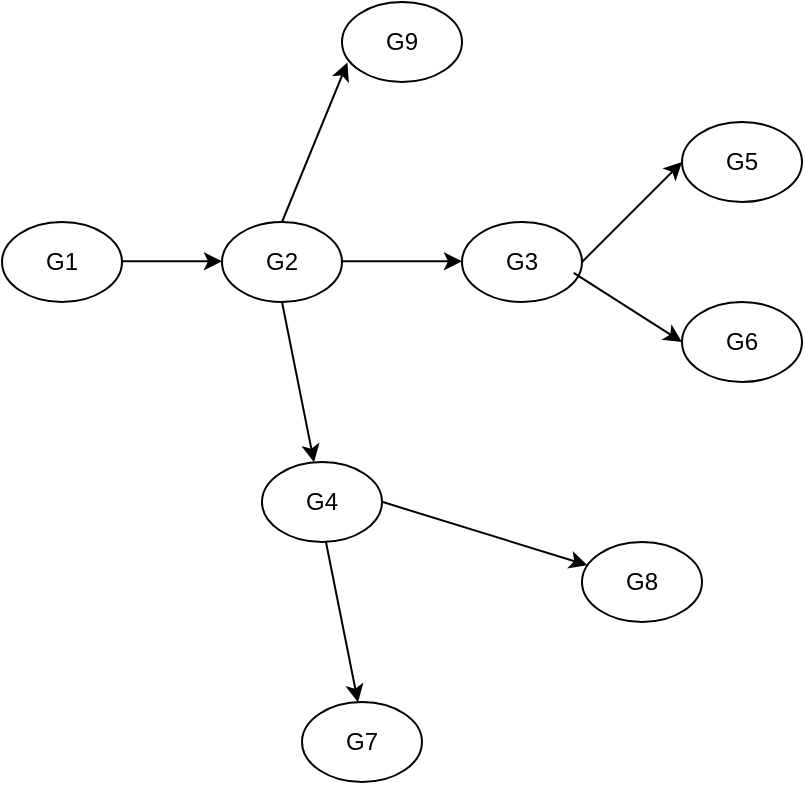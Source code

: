 <mxfile version="13.3.0" type="github">
  <diagram id="SI-UAyGJUX2k1_hjnq8z" name="Page-1">
    <mxGraphModel dx="961" dy="568" grid="1" gridSize="10" guides="1" tooltips="1" connect="1" arrows="1" fold="1" page="1" pageScale="1" pageWidth="850" pageHeight="1100" math="0" shadow="0">
      <root>
        <mxCell id="0" />
        <mxCell id="1" parent="0" />
        <mxCell id="P8JLB_Wf0Og4M8j2H3jj-1" value="G1" style="ellipse;whiteSpace=wrap;html=1;" parent="1" vertex="1">
          <mxGeometry x="160" y="310" width="60" height="40" as="geometry" />
        </mxCell>
        <mxCell id="P8JLB_Wf0Og4M8j2H3jj-3" value="G2" style="ellipse;whiteSpace=wrap;html=1;" parent="1" vertex="1">
          <mxGeometry x="270" y="310" width="60" height="40" as="geometry" />
        </mxCell>
        <mxCell id="P8JLB_Wf0Og4M8j2H3jj-4" value="G3" style="ellipse;whiteSpace=wrap;html=1;" parent="1" vertex="1">
          <mxGeometry x="390" y="310" width="60" height="40" as="geometry" />
        </mxCell>
        <mxCell id="P8JLB_Wf0Og4M8j2H3jj-5" value="G4" style="ellipse;whiteSpace=wrap;html=1;" parent="1" vertex="1">
          <mxGeometry x="290" y="430" width="60" height="40" as="geometry" />
        </mxCell>
        <mxCell id="P8JLB_Wf0Og4M8j2H3jj-6" value="" style="endArrow=classic;html=1;" parent="1" target="P8JLB_Wf0Og4M8j2H3jj-5" edge="1">
          <mxGeometry width="50" height="50" relative="1" as="geometry">
            <mxPoint x="300" y="350" as="sourcePoint" />
            <mxPoint x="340" y="410" as="targetPoint" />
          </mxGeometry>
        </mxCell>
        <mxCell id="P8JLB_Wf0Og4M8j2H3jj-8" value="" style="endArrow=classic;html=1;" parent="1" edge="1">
          <mxGeometry width="50" height="50" relative="1" as="geometry">
            <mxPoint x="330" y="329.66" as="sourcePoint" />
            <mxPoint x="390" y="329.66" as="targetPoint" />
          </mxGeometry>
        </mxCell>
        <mxCell id="P8JLB_Wf0Og4M8j2H3jj-9" value="G6" style="ellipse;whiteSpace=wrap;html=1;" parent="1" vertex="1">
          <mxGeometry x="500" y="350" width="60" height="40" as="geometry" />
        </mxCell>
        <mxCell id="P8JLB_Wf0Og4M8j2H3jj-10" value="G5" style="ellipse;whiteSpace=wrap;html=1;" parent="1" vertex="1">
          <mxGeometry x="500" y="260" width="60" height="40" as="geometry" />
        </mxCell>
        <mxCell id="P8JLB_Wf0Og4M8j2H3jj-11" value="" style="endArrow=classic;html=1;" parent="1" edge="1">
          <mxGeometry width="50" height="50" relative="1" as="geometry">
            <mxPoint x="450" y="330" as="sourcePoint" />
            <mxPoint x="500" y="280" as="targetPoint" />
          </mxGeometry>
        </mxCell>
        <mxCell id="P8JLB_Wf0Og4M8j2H3jj-12" value="" style="endArrow=classic;html=1;exitX=0.931;exitY=0.636;exitDx=0;exitDy=0;exitPerimeter=0;" parent="1" edge="1" source="P8JLB_Wf0Og4M8j2H3jj-4">
          <mxGeometry width="50" height="50" relative="1" as="geometry">
            <mxPoint x="440" y="340" as="sourcePoint" />
            <mxPoint x="500" y="370" as="targetPoint" />
          </mxGeometry>
        </mxCell>
        <mxCell id="P8JLB_Wf0Og4M8j2H3jj-13" value="" style="endArrow=classic;html=1;" parent="1" edge="1">
          <mxGeometry width="50" height="50" relative="1" as="geometry">
            <mxPoint x="220" y="329.66" as="sourcePoint" />
            <mxPoint x="270" y="329.66" as="targetPoint" />
          </mxGeometry>
        </mxCell>
        <mxCell id="3_Hqjy2Br-6VLhL3q8H--1" value="G7" style="ellipse;whiteSpace=wrap;html=1;" vertex="1" parent="1">
          <mxGeometry x="310" y="550" width="60" height="40" as="geometry" />
        </mxCell>
        <mxCell id="3_Hqjy2Br-6VLhL3q8H--2" value="G8" style="ellipse;whiteSpace=wrap;html=1;" vertex="1" parent="1">
          <mxGeometry x="450" y="470" width="60" height="40" as="geometry" />
        </mxCell>
        <mxCell id="3_Hqjy2Br-6VLhL3q8H--3" value="" style="endArrow=classic;html=1;" edge="1" parent="1">
          <mxGeometry width="50" height="50" relative="1" as="geometry">
            <mxPoint x="321.98" y="470" as="sourcePoint" />
            <mxPoint x="338.015" y="550.175" as="targetPoint" />
          </mxGeometry>
        </mxCell>
        <mxCell id="3_Hqjy2Br-6VLhL3q8H--4" value="" style="endArrow=classic;html=1;" edge="1" parent="1" target="3_Hqjy2Br-6VLhL3q8H--2">
          <mxGeometry width="50" height="50" relative="1" as="geometry">
            <mxPoint x="350" y="449.91" as="sourcePoint" />
            <mxPoint x="366.035" y="530.085" as="targetPoint" />
          </mxGeometry>
        </mxCell>
        <mxCell id="3_Hqjy2Br-6VLhL3q8H--5" value="G9" style="ellipse;whiteSpace=wrap;html=1;" vertex="1" parent="1">
          <mxGeometry x="330" y="200" width="60" height="40" as="geometry" />
        </mxCell>
        <mxCell id="3_Hqjy2Br-6VLhL3q8H--6" value="" style="endArrow=classic;html=1;entryX=0.045;entryY=0.757;entryDx=0;entryDy=0;entryPerimeter=0;" edge="1" parent="1" target="3_Hqjy2Br-6VLhL3q8H--5">
          <mxGeometry width="50" height="50" relative="1" as="geometry">
            <mxPoint x="300" y="310" as="sourcePoint" />
            <mxPoint x="350" y="260" as="targetPoint" />
          </mxGeometry>
        </mxCell>
      </root>
    </mxGraphModel>
  </diagram>
</mxfile>
